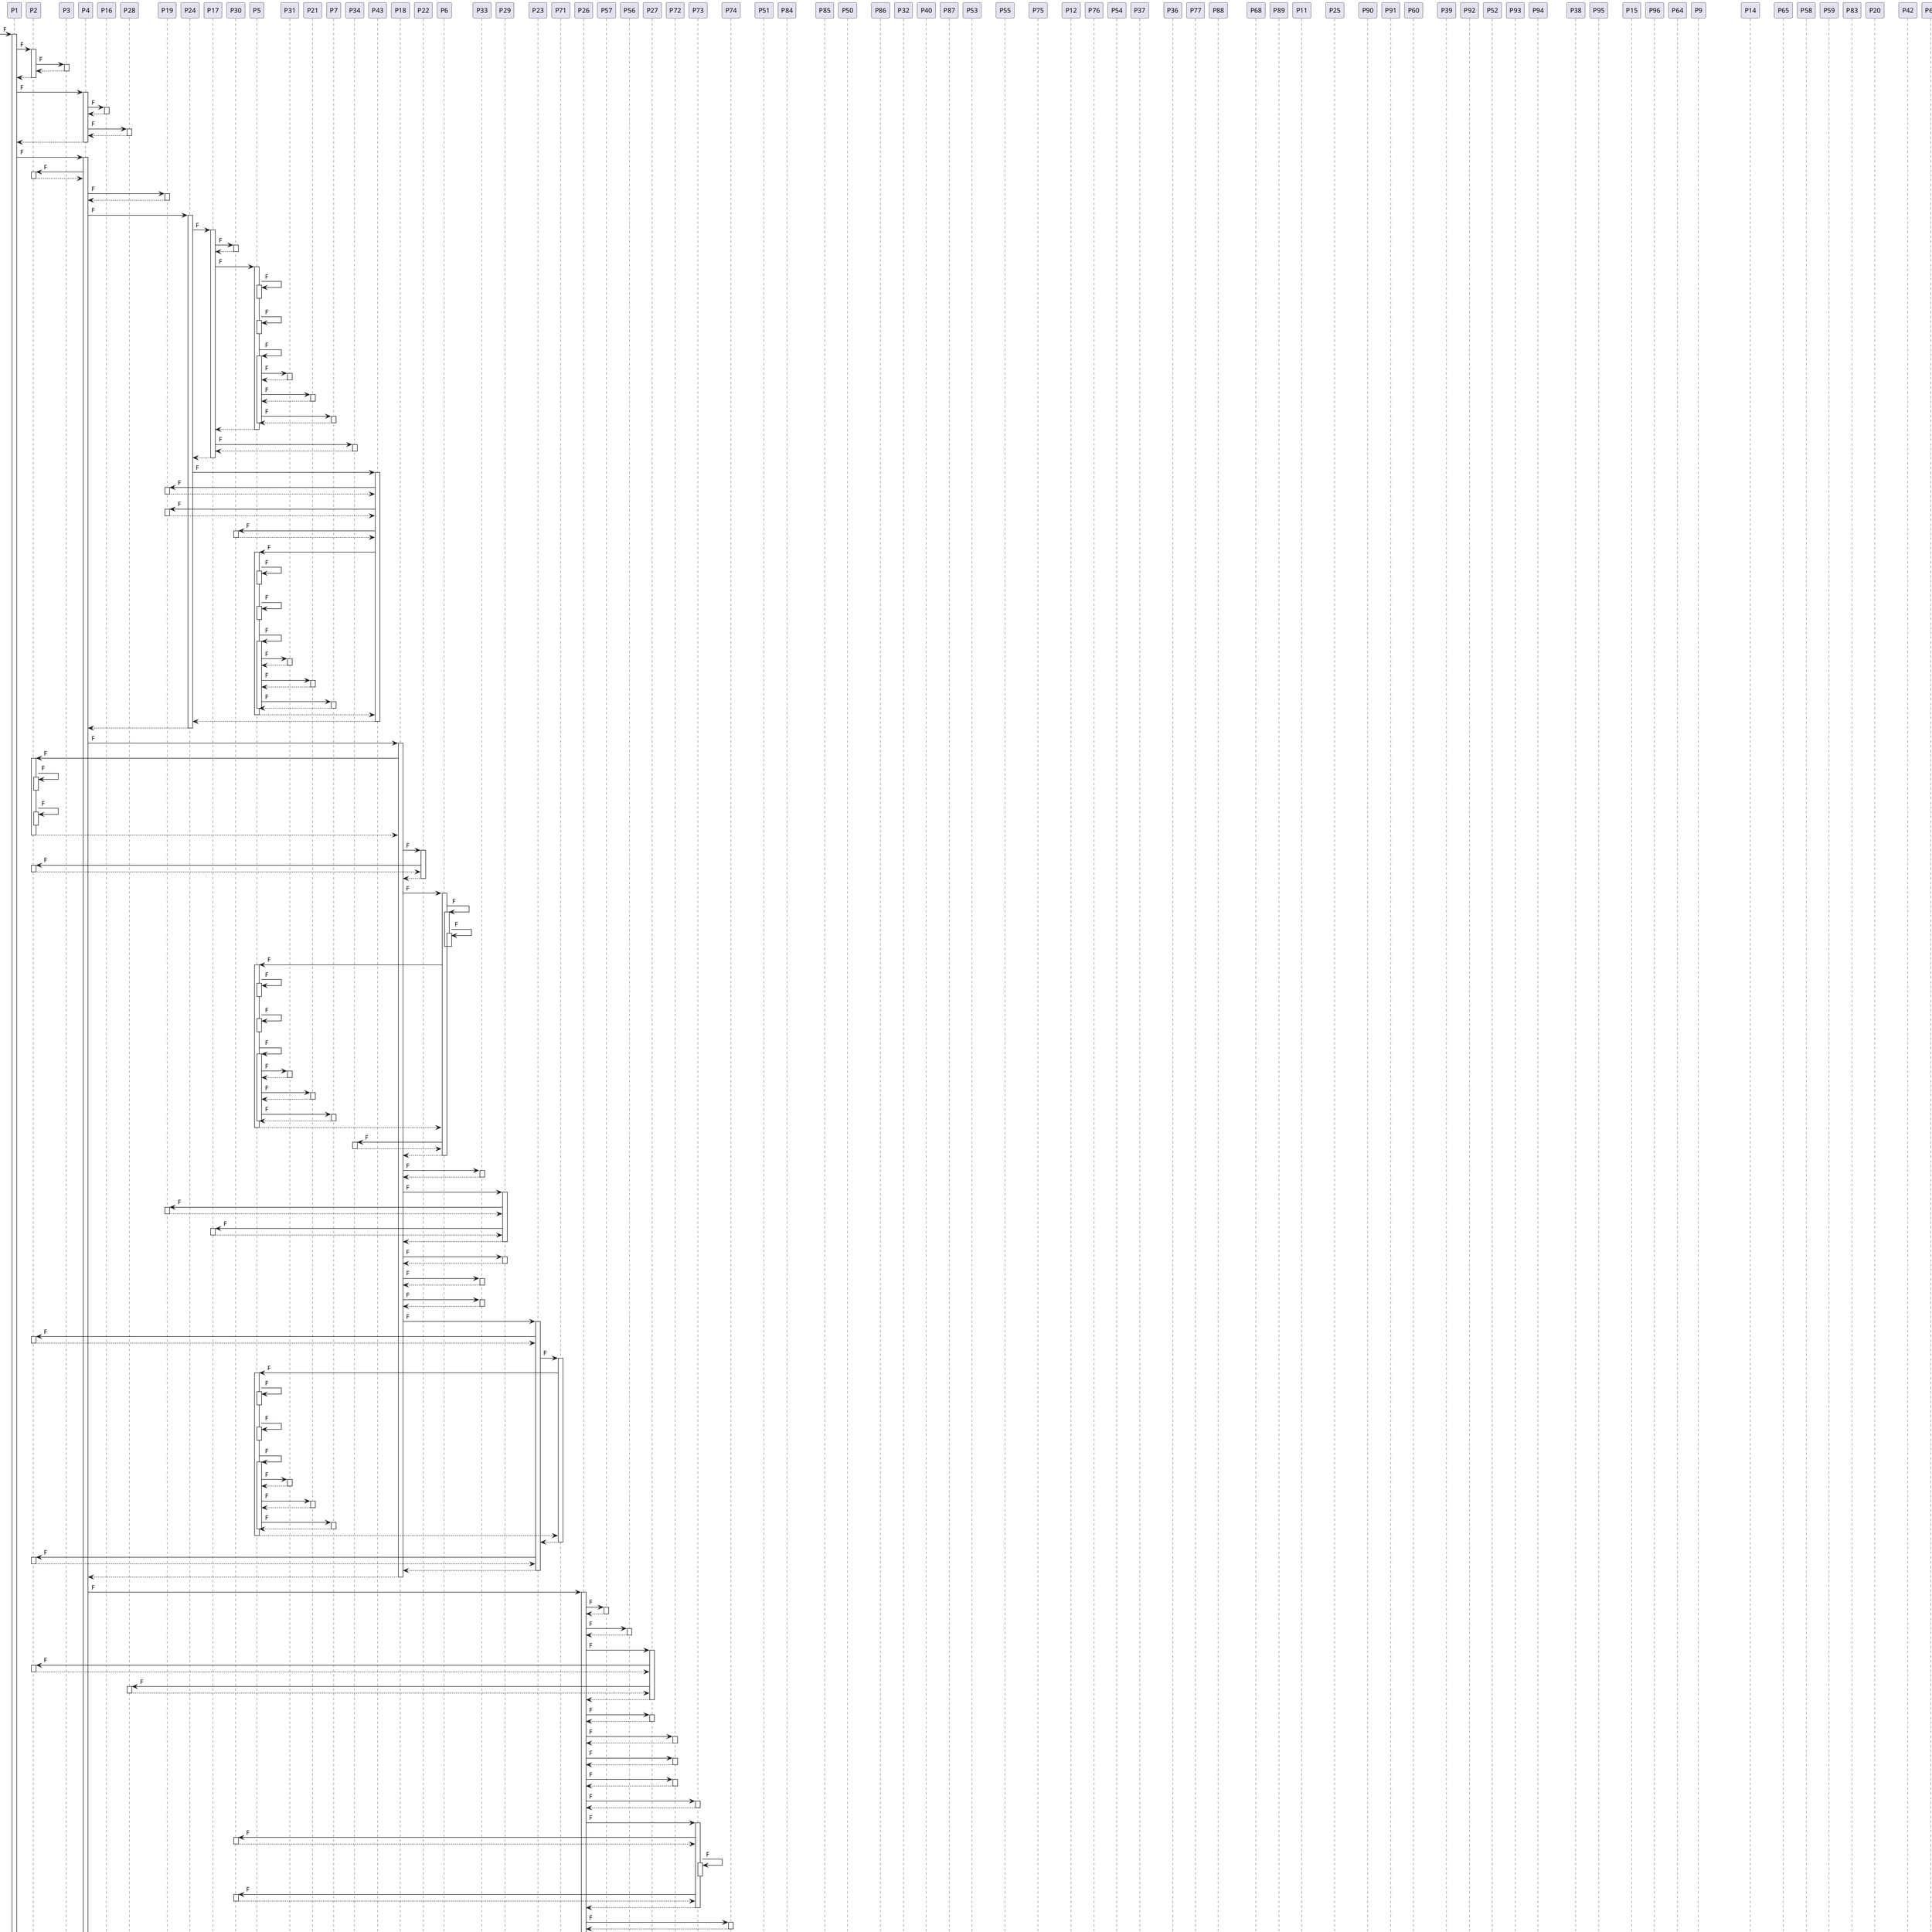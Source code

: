 
@startuml
[-> P1 : F
activate P1
P1 -> P2 : F
activate P2
P2 -> P3 : F
activate P3
P3 --> P2
deactivate P3
P2 --> P1
deactivate P2
P1 -> P4 : F
activate P4
P4 -> P16 : F
activate P16
P16 --> P4
deactivate P16
P4 -> P28 : F
activate P28
P28 --> P4
deactivate P28
P4 --> P1
deactivate P4
P1 -> P4 : F
activate P4
P4 -> P2 : F
activate P2
P2 --> P4
deactivate P2
P4 -> P19 : F
activate P19
P19 --> P4
deactivate P19
P4 -> P24 : F
activate P24
P24 -> P17 : F
activate P17
P17 -> P30 : F
activate P30
P30 --> P17
deactivate P30
P17 -> P5 : F
activate P5
P5 -> P5 : F
activate P5
deactivate P5
P5 -> P5 : F
activate P5
deactivate P5
P5 -> P5 : F
activate P5
P5 -> P31 : F
activate P31
P31 --> P5
deactivate P31
P5 -> P21 : F
activate P21
P21 --> P5
deactivate P21
P5 -> P7 : F
activate P7
P7 --> P5
deactivate P7
deactivate P5
P5 --> P17
deactivate P5
P17 -> P34 : F
activate P34
P34 --> P17
deactivate P34
P17 --> P24
deactivate P17
P24 -> P43 : F
activate P43
P43 -> P19 : F
activate P19
P19 --> P43
deactivate P19
P43 -> P19 : F
activate P19
P19 --> P43
deactivate P19
P43 -> P30 : F
activate P30
P30 --> P43
deactivate P30
P43 -> P5 : F
activate P5
P5 -> P5 : F
activate P5
deactivate P5
P5 -> P5 : F
activate P5
deactivate P5
P5 -> P5 : F
activate P5
P5 -> P31 : F
activate P31
P31 --> P5
deactivate P31
P5 -> P21 : F
activate P21
P21 --> P5
deactivate P21
P5 -> P7 : F
activate P7
P7 --> P5
deactivate P7
deactivate P5
P5 --> P43
deactivate P5
P43 --> P24
deactivate P43
P24 --> P4
deactivate P24
P4 -> P18 : F
activate P18
P18 -> P2 : F
activate P2
P2 -> P2 : F
activate P2
deactivate P2
P2 -> P2 : F
activate P2
deactivate P2
P2 --> P18
deactivate P2
P18 -> P22 : F
activate P22
P22 -> P2 : F
activate P2
P2 --> P22
deactivate P2
P22 --> P18
deactivate P22
P18 -> P6 : F
activate P6
P6 -> P6 : F
activate P6
P6 -> P6 : F
activate P6
deactivate P6
deactivate P6
P6 -> P5 : F
activate P5
P5 -> P5 : F
activate P5
deactivate P5
P5 -> P5 : F
activate P5
deactivate P5
P5 -> P5 : F
activate P5
P5 -> P31 : F
activate P31
P31 --> P5
deactivate P31
P5 -> P21 : F
activate P21
P21 --> P5
deactivate P21
P5 -> P7 : F
activate P7
P7 --> P5
deactivate P7
deactivate P5
P5 --> P6
deactivate P5
P6 -> P34 : F
activate P34
P34 --> P6
deactivate P34
P6 --> P18
deactivate P6
P18 -> P33 : F
activate P33
P33 --> P18
deactivate P33
P18 -> P29 : F
activate P29
P29 -> P19 : F
activate P19
P19 --> P29
deactivate P19
P29 -> P17 : F
activate P17
P17 --> P29
deactivate P17
P29 --> P18
deactivate P29
P18 -> P29 : F
activate P29
P29 --> P18
deactivate P29
P18 -> P33 : F
activate P33
P33 --> P18
deactivate P33
P18 -> P33 : F
activate P33
P33 --> P18
deactivate P33
P18 -> P23 : F
activate P23
P23 -> P2 : F
activate P2
P2 --> P23
deactivate P2
P23 -> P71 : F
activate P71
P71 -> P5 : F
activate P5
P5 -> P5 : F
activate P5
deactivate P5
P5 -> P5 : F
activate P5
deactivate P5
P5 -> P5 : F
activate P5
P5 -> P31 : F
activate P31
P31 --> P5
deactivate P31
P5 -> P21 : F
activate P21
P21 --> P5
deactivate P21
P5 -> P7 : F
activate P7
P7 --> P5
deactivate P7
deactivate P5
P5 --> P71
deactivate P5
P71 --> P23
deactivate P71
P23 -> P2 : F
activate P2
P2 --> P23
deactivate P2
P23 --> P18
deactivate P23
P18 --> P4
deactivate P18
P4 -> P26 : F
activate P26
P26 -> P57 : F
activate P57
P57 --> P26
deactivate P57
P26 -> P56 : F
activate P56
P56 --> P26
deactivate P56
P26 -> P27 : F
activate P27
P27 -> P2 : F
activate P2
P2 --> P27
deactivate P2
P27 -> P28 : F
activate P28
P28 --> P27
deactivate P28
P27 --> P26
deactivate P27
P26 -> P27 : F
activate P27
P27 --> P26
deactivate P27
P26 -> P72 : F
activate P72
P72 --> P26
deactivate P72
P26 -> P72 : F
activate P72
P72 --> P26
deactivate P72
P26 -> P72 : F
activate P72
P72 --> P26
deactivate P72
P26 -> P73 : F
activate P73
P73 --> P26
deactivate P73
P26 -> P73 : F
activate P73
P73 -> P30 : F
activate P30
P30 --> P73
deactivate P30
P73 -> P73 : F
activate P73
deactivate P73
P73 -> P30 : F
activate P30
P30 --> P73
deactivate P30
P73 --> P26
deactivate P73
P26 -> P74 : F
activate P74
P74 --> P26
deactivate P74
P26 -> P29 : F
activate P29
P29 -> P2 : F
activate P2
P2 -> P2 : F
activate P2
deactivate P2
P2 --> P29
deactivate P2
P29 --> P26
deactivate P29
P26 -> P29 : F
activate P29
P29 --> P26
deactivate P29
P26 -> P74 : F
activate P74
P74 -> P30 : F
activate P30
P30 --> P74
deactivate P30
P74 -> P74 : F
activate P74
deactivate P74
P74 -> P30 : F
activate P30
P30 --> P74
deactivate P30
P74 --> P26
deactivate P74
P26 -> P51 : F
activate P51
P51 --> P26
deactivate P51
P26 -> P84 : F
activate P84
P84 -> P84 : F
activate P84
P84 -> P85 : F
activate P85
P85 --> P84
deactivate P85
P84 -> P30 : F
activate P30
P30 --> P84
deactivate P30
deactivate P84
P84 -> P84 : F
activate P84
deactivate P84
P84 -> P84 : F
activate P84
P84 -> P30 : F
activate P30
P30 --> P84
deactivate P30
deactivate P84
P84 -> P84 : F
activate P84
deactivate P84
P84 -> P84 : F
activate P84
P84 -> P84 : F
activate P84
deactivate P84
deactivate P84
P84 --> P26
deactivate P84
P26 -> P50 : F
activate P50
P50 --> P26
deactivate P50
P26 -> P50 : F
activate P50
P50 -> P50 : F
activate P50
deactivate P50
P50 -> P50 : F
activate P50
deactivate P50
P50 -> P50 : F
activate P50
deactivate P50
P50 -> P50 : F
activate P50
deactivate P50
P50 --> P26
deactivate P50
P26 -> P86 : F
activate P86
P86 --> P26
deactivate P86
P26 --> P4
deactivate P26
P4 -> P32 : F
activate P32
P32 -> P40 : F
activate P40
P40 -> P87 : F
activate P87
P87 --> P40
deactivate P87
P40 -> P87 : F
activate P87
P87 --> P40
deactivate P87
P40 --> P32
deactivate P40
P32 --> P4
deactivate P32
P4 -> P53 : F
activate P53
P53 -> P55 : F
activate P55
P55 -> P55 : F
activate P55
deactivate P55
P55 -> P51 : F
activate P51
P51 --> P55
deactivate P51
P55 --> P53
deactivate P55
P53 -> P75 : F
activate P75
P75 --> P53
deactivate P75
P53 -> P75 : F
activate P75
P75 -> P75 : F
activate P75
deactivate P75
P75 -> P12 : F
activate P12
P12 --> P75
deactivate P12
P75 -> P28 : F
activate P28
P28 --> P75
deactivate P28
P75 --> P53
deactivate P75
P53 -> P53 : F
activate P53
P53 -> P76 : F
activate P76
P76 --> P53
deactivate P76
P53 -> P50 : F
activate P50
P50 --> P53
deactivate P50
P53 -> P86 : F
activate P86
P86 --> P53
deactivate P86
P53 -> P51 : F
activate P51
P51 --> P53
deactivate P51
deactivate P53
P53 -> P53 : F
activate P53
P53 -> P54 : F
activate P54
P54 --> P53
deactivate P54
P53 -> P75 : F
activate P75
P75 --> P53
deactivate P75
P53 -> P54 : F
activate P54
P54 -> P2 : F
activate P2
P2 --> P54
deactivate P2
P54 --> P53
deactivate P54
P53 -> P75 : F
activate P75
P75 --> P53
deactivate P75
deactivate P53
P53 -> P75 : F
activate P75
P75 -> P12 : F
activate P12
P12 --> P75
deactivate P12
P75 --> P53
deactivate P75
P53 -> P53 : F
activate P53
deactivate P53
P53 --> P4
deactivate P53
P4 -> P37 : F
activate P37
P37 --> P4
deactivate P37
P4 -> P36 : F
activate P36
P36 -> P77 : F
activate P77
P77 --> P36
deactivate P77
P36 -> P88 : F
activate P88
P88 -> P88 : F
activate P88
P88 -> P88 : F
activate P88
deactivate P88
P88 -> P68 : F
activate P68
P68 --> P88
deactivate P68
P88 -> P68 : F
activate P68
P68 --> P88
deactivate P68
P88 -> P37 : F
activate P37
P37 --> P88
deactivate P37
deactivate P88
P88 -> P37 : F
activate P37
P37 --> P88
deactivate P37
P88 -> P37 : F
activate P37
P37 --> P88
deactivate P37
P88 --> P36
deactivate P88
P36 -> P89 : F
activate P89
P89 -> P37 : F
activate P37
P37 --> P89
deactivate P37
P89 -> P37 : F
activate P37
P37 --> P89
deactivate P37
P89 -> P37 : F
activate P37
P37 --> P89
deactivate P37
P89 -> P37 : F
activate P37
P37 --> P89
deactivate P37
P89 -> P37 : F
activate P37
P37 -> P2 : F
activate P2
P2 --> P37
deactivate P2
P37 -> P37 : F
activate P37
P37 -> P11 : F
activate P11
P11 --> P37
deactivate P11
deactivate P37
P37 -> P37 : F
activate P37
deactivate P37
P37 -> P11 : F
activate P11
P11 -> P11 : F
activate P11
deactivate P11
P11 -> P11 : F
activate P11
deactivate P11
P11 -> P3 : F
activate P3
P3 --> P11
deactivate P3
P11 -> P11 : F
activate P11
deactivate P11
P11 -> P3 : F
activate P3
P3 --> P11
deactivate P3
P11 -> P11 : F
activate P11
deactivate P11
P11 -> P11 : F
activate P11
deactivate P11
P11 -> P11 : F
activate P11
deactivate P11
P11 -> P11 : F
activate P11
deactivate P11
P11 -> P11 : F
activate P11
deactivate P11
P11 -> P11 : F
activate P11
deactivate P11
P11 -> P3 : F
activate P3
P3 --> P11
deactivate P3
P11 -> P11 : F
activate P11
deactivate P11
P11 -> P11 : F
activate P11
deactivate P11
P11 -> P11 : F
activate P11
deactivate P11
P11 -> P11 : F
activate P11
deactivate P11
P11 -> P11 : F
activate P11
deactivate P11
P11 -> P11 : F
activate P11
deactivate P11
P11 -> P25 : F
activate P25
P25 --> P11
deactivate P25
P11 --> P37
deactivate P11
P37 --> P89
deactivate P37
P89 --> P36
deactivate P89
P36 -> P90 : F
activate P90
P90 -> P37 : F
activate P37
P37 --> P90
deactivate P37
P90 --> P36
deactivate P90
P36 -> P91 : F
activate P91
P91 -> P60 : F
activate P60
P60 --> P91
deactivate P60
P91 -> P37 : F
activate P37
P37 --> P91
deactivate P37
P91 -> P37 : F
activate P37
P37 -> P37 : F
activate P37
deactivate P37
P37 --> P91
deactivate P37
P91 -> P68 : F
activate P68
P68 --> P91
deactivate P68
P91 -> P37 : F
activate P37
P37 -> P2 : F
activate P2
P2 --> P37
deactivate P2
P37 -> P37 : F
activate P37
P37 -> P11 : F
activate P11
P11 --> P37
deactivate P11
deactivate P37
P37 -> P37 : F
activate P37
deactivate P37
P37 -> P11 : F
activate P11
P11 -> P11 : F
activate P11
deactivate P11
P11 -> P11 : F
activate P11
deactivate P11
P11 -> P3 : F
activate P3
P3 --> P11
deactivate P3
P11 -> P11 : F
activate P11
deactivate P11
P11 -> P3 : F
activate P3
P3 --> P11
deactivate P3
P11 -> P11 : F
activate P11
deactivate P11
P11 -> P11 : F
activate P11
deactivate P11
P11 -> P11 : F
activate P11
deactivate P11
P11 -> P11 : F
activate P11
deactivate P11
P11 -> P11 : F
activate P11
deactivate P11
P11 -> P11 : F
activate P11
deactivate P11
P11 -> P3 : F
activate P3
P3 --> P11
deactivate P3
P11 -> P11 : F
activate P11
deactivate P11
P11 -> P11 : F
activate P11
deactivate P11
P11 -> P11 : F
activate P11
deactivate P11
P11 -> P11 : F
activate P11
deactivate P11
P11 -> P11 : F
activate P11
deactivate P11
P11 -> P11 : F
activate P11
deactivate P11
P11 -> P25 : F
activate P25
P25 --> P11
deactivate P25
P11 --> P37
deactivate P11
P37 --> P91
deactivate P37
P91 -> P37 : F
activate P37
P37 --> P91
deactivate P37
P91 --> P36
deactivate P91
P36 -> P60 : F
activate P60
P60 -> P60 : F
activate P60
P60 -> P37 : F
activate P37
P37 --> P60
deactivate P37
P60 -> P37 : F
activate P37
P37 --> P60
deactivate P37
deactivate P60
P60 --> P36
deactivate P60
P36 -> P39 : F
activate P39
P39 --> P36
deactivate P39
P36 -> P92 : F
activate P92
P92 --> P36
deactivate P92
P36 -> P52 : F
activate P52
P52 --> P36
deactivate P52
P36 -> P52 : F
activate P52
P52 --> P36
deactivate P52
P36 --> P4
deactivate P36
P4 -> P93 : F
activate P93
P93 -> P94 : F
activate P94
P94 --> P93
deactivate P94
P93 -> P94 : F
activate P94
P94 -> P38 : F
activate P38
P38 --> P94
deactivate P38
P94 -> P94 : F
activate P94
P94 -> P94 : F
activate P94
deactivate P94
deactivate P94
P94 -> P94 : F
activate P94
P94 -> P94 : F
activate P94
deactivate P94
deactivate P94
P94 --> P93
deactivate P94
P93 -> P95 : F
activate P95
P95 -> P95 : F
activate P95
deactivate P95
P95 -> P95 : F
activate P95
deactivate P95
P95 -> P95 : F
activate P95
deactivate P95
P95 -> P95 : F
activate P95
deactivate P95
P95 --> P93
deactivate P95
P93 -> P95 : F
activate P95
P95 -> P31 : F
activate P31
P31 --> P95
deactivate P31
P95 --> P93
deactivate P95
P93 -> P94 : F
activate P94
P94 --> P93
deactivate P94
P93 --> P4
deactivate P93
P4 -> P15 : F
activate P15
P15 -> P96 : F
activate P96
P96 --> P15
deactivate P96
P15 -> P96 : F
activate P96
P96 --> P15
deactivate P96
P15 -> P64 : F
activate P64
P64 --> P15
deactivate P64
P15 -> P9 : F
activate P9
P9 -> P9 : F
activate P9
P9 -> P64 : F
activate P64
P64 -> P14 : F
activate P14
P14 -> P65 : F
activate P65
P65 --> P14
deactivate P65
P14 -> P14 : F
activate P14
P14 -> P31 : F
activate P31
P31 --> P14
deactivate P31
deactivate P14
P14 -> P14 : F
activate P14
P14 -> P31 : F
activate P31
P31 --> P14
deactivate P31
deactivate P14
P14 -> P14 : F
activate P14
P14 -> P31 : F
activate P31
P31 --> P14
deactivate P31
deactivate P14
P14 -> P14 : F
activate P14
deactivate P14
P14 --> P64
deactivate P14
P64 --> P9
deactivate P64
P9 -> P9 : F
activate P9
P9 -> P9 : F
activate P9
P9 -> P9 : F
activate P9
deactivate P9
deactivate P9
P9 -> P9 : F
activate P9
P9 -> P9 : F
activate P9
deactivate P9
P9 -> P9 : F
activate P9
P9 -> P9 : F
activate P9
deactivate P9
deactivate P9
deactivate P9
P9 -> P9 : F
activate P9
deactivate P9
deactivate P9
P9 -> P64 : F
activate P64
P64 -> P14 : F
activate P14
P14 -> P65 : F
activate P65
P65 --> P14
deactivate P65
P14 -> P14 : F
activate P14
P14 -> P31 : F
activate P31
P31 --> P14
deactivate P31
deactivate P14
P14 -> P14 : F
activate P14
P14 -> P31 : F
activate P31
P31 --> P14
deactivate P31
deactivate P14
P14 -> P14 : F
activate P14
P14 -> P31 : F
activate P31
P31 --> P14
deactivate P31
deactivate P14
P14 -> P14 : F
activate P14
deactivate P14
P14 --> P64
deactivate P14
P64 --> P9
deactivate P64
deactivate P9
P9 -> P9 : F
activate P9
P9 -> P9 : F
activate P9
deactivate P9
P9 -> P9 : F
activate P9
deactivate P9
deactivate P9
P9 -> P9 : F
activate P9
deactivate P9
P9 -> P9 : F
activate P9
deactivate P9
P9 --> P15
deactivate P9
P15 -> P9 : F
activate P9
P9 -> P9 : F
activate P9
P9 -> P9 : F
activate P9
deactivate P9
deactivate P9
P9 -> P9 : F
activate P9
P9 -> P9 : F
activate P9
deactivate P9
P9 -> P9 : F
activate P9
P9 -> P9 : F
activate P9
deactivate P9
deactivate P9
deactivate P9
P9 -> P9 : F
activate P9
deactivate P9
P9 --> P15
deactivate P9
P15 -> P96 : F
activate P96
P96 --> P15
deactivate P96
P15 -> P64 : F
activate P64
P64 -> P14 : F
activate P14
P14 -> P65 : F
activate P65
P65 --> P14
deactivate P65
P14 -> P14 : F
activate P14
P14 -> P31 : F
activate P31
P31 --> P14
deactivate P31
deactivate P14
P14 -> P14 : F
activate P14
P14 -> P31 : F
activate P31
P31 --> P14
deactivate P31
deactivate P14
P14 -> P14 : F
activate P14
P14 -> P31 : F
activate P31
P31 --> P14
deactivate P31
deactivate P14
P14 -> P14 : F
activate P14
deactivate P14
P14 --> P64
deactivate P14
P64 --> P15
deactivate P64
P15 -> P9 : F
activate P9
P9 -> P9 : F
activate P9
P9 -> P64 : F
activate P64
P64 -> P14 : F
activate P14
P14 -> P65 : F
activate P65
P65 --> P14
deactivate P65
P14 -> P14 : F
activate P14
P14 -> P31 : F
activate P31
P31 --> P14
deactivate P31
deactivate P14
P14 -> P14 : F
activate P14
P14 -> P31 : F
activate P31
P31 --> P14
deactivate P31
deactivate P14
P14 -> P14 : F
activate P14
P14 -> P31 : F
activate P31
P31 --> P14
deactivate P31
deactivate P14
P14 -> P14 : F
activate P14
deactivate P14
P14 --> P64
deactivate P14
P64 --> P9
deactivate P64
P9 -> P9 : F
activate P9
P9 -> P9 : F
activate P9
P9 -> P9 : F
activate P9
deactivate P9
deactivate P9
P9 -> P9 : F
activate P9
P9 -> P9 : F
activate P9
deactivate P9
P9 -> P9 : F
activate P9
P9 -> P9 : F
activate P9
deactivate P9
deactivate P9
deactivate P9
P9 -> P9 : F
activate P9
deactivate P9
deactivate P9
P9 -> P64 : F
activate P64
P64 -> P14 : F
activate P14
P14 -> P65 : F
activate P65
P65 --> P14
deactivate P65
P14 -> P14 : F
activate P14
P14 -> P31 : F
activate P31
P31 --> P14
deactivate P31
deactivate P14
P14 -> P14 : F
activate P14
P14 -> P31 : F
activate P31
P31 --> P14
deactivate P31
deactivate P14
P14 -> P14 : F
activate P14
P14 -> P31 : F
activate P31
P31 --> P14
deactivate P31
deactivate P14
P14 -> P14 : F
activate P14
deactivate P14
P14 --> P64
deactivate P14
P64 --> P9
deactivate P64
deactivate P9
P9 -> P9 : F
activate P9
P9 -> P9 : F
activate P9
deactivate P9
P9 -> P9 : F
activate P9
deactivate P9
deactivate P9
P9 -> P9 : F
activate P9
deactivate P9
P9 -> P9 : F
activate P9
deactivate P9
P9 --> P15
deactivate P9
P15 -> P9 : F
activate P9
P9 -> P9 : F
activate P9
P9 -> P9 : F
activate P9
deactivate P9
deactivate P9
P9 -> P9 : F
activate P9
P9 -> P9 : F
activate P9
deactivate P9
P9 -> P9 : F
activate P9
P9 -> P9 : F
activate P9
deactivate P9
deactivate P9
deactivate P9
P9 -> P9 : F
activate P9
deactivate P9
P9 --> P15
deactivate P9
P15 -> P96 : F
activate P96
P96 --> P15
deactivate P96
P15 -> P64 : F
activate P64
P64 -> P14 : F
activate P14
P14 -> P65 : F
activate P65
P65 --> P14
deactivate P65
P14 -> P14 : F
activate P14
P14 -> P31 : F
activate P31
P31 --> P14
deactivate P31
deactivate P14
P14 -> P14 : F
activate P14
P14 -> P31 : F
activate P31
P31 --> P14
deactivate P31
deactivate P14
P14 -> P14 : F
activate P14
P14 -> P31 : F
activate P31
P31 --> P14
deactivate P31
deactivate P14
P14 -> P14 : F
activate P14
deactivate P14
P14 --> P64
deactivate P14
P64 --> P15
deactivate P64
P15 -> P14 : F
activate P14
P14 -> P2 : F
activate P2
P2 --> P14
deactivate P2
P14 -> P65 : F
activate P65
P65 --> P14
deactivate P65
P14 -> P65 : F
activate P65
P65 --> P14
deactivate P65
P14 -> P14 : F
activate P14
P14 -> P31 : F
activate P31
P31 --> P14
deactivate P31
deactivate P14
P14 --> P15
deactivate P14
P15 --> P4
deactivate P15
P4 -> P26 : F
activate P26
P26 -> P58 : F
activate P58
P58 --> P26
deactivate P58
P26 -> P59 : F
activate P59
P59 --> P26
deactivate P59
P26 -> P27 : F
activate P27
P27 -> P28 : F
activate P28
P28 -> P28 : F
activate P28
P28 -> P28 : F
activate P28
deactivate P28
deactivate P28
P28 -> P12 : F
activate P12
P12 --> P28
deactivate P12
P28 --> P27
deactivate P28
P27 --> P26
deactivate P27
P26 --> P4
deactivate P26
P4 --> P1
deactivate P4
P1 -> P4 : F
activate P4
P4 -> P2 : F
activate P2
P2 --> P4
deactivate P2
P4 -> P19 : F
activate P19
P19 --> P4
deactivate P19
P4 -> P24 : F
activate P24
P24 -> P17 : F
activate P17
P17 -> P30 : F
activate P30
P30 --> P17
deactivate P30
P17 -> P5 : F
activate P5
P5 -> P5 : F
activate P5
deactivate P5
P5 -> P5 : F
activate P5
deactivate P5
P5 -> P5 : F
activate P5
P5 -> P31 : F
activate P31
P31 --> P5
deactivate P31
P5 -> P21 : F
activate P21
P21 --> P5
deactivate P21
P5 -> P7 : F
activate P7
P7 --> P5
deactivate P7
deactivate P5
P5 --> P17
deactivate P5
P17 -> P34 : F
activate P34
P34 --> P17
deactivate P34
P17 --> P24
deactivate P17
P24 -> P43 : F
activate P43
P43 -> P19 : F
activate P19
P19 --> P43
deactivate P19
P43 -> P19 : F
activate P19
P19 --> P43
deactivate P19
P43 -> P30 : F
activate P30
P30 --> P43
deactivate P30
P43 -> P5 : F
activate P5
P5 -> P5 : F
activate P5
deactivate P5
P5 -> P5 : F
activate P5
deactivate P5
P5 -> P5 : F
activate P5
P5 -> P31 : F
activate P31
P31 --> P5
deactivate P31
P5 -> P21 : F
activate P21
P21 --> P5
deactivate P21
P5 -> P7 : F
activate P7
P7 --> P5
deactivate P7
deactivate P5
P5 --> P43
deactivate P5
P43 --> P24
deactivate P43
P24 --> P4
deactivate P24
P4 -> P18 : F
activate P18
P18 -> P23 : F
activate P23
P23 -> P2 : F
activate P2
P2 --> P23
deactivate P2
P23 -> P71 : F
activate P71
P71 -> P5 : F
activate P5
P5 -> P5 : F
activate P5
deactivate P5
P5 -> P5 : F
activate P5
deactivate P5
P5 -> P5 : F
activate P5
P5 -> P31 : F
activate P31
P31 --> P5
deactivate P31
P5 -> P21 : F
activate P21
P21 --> P5
deactivate P21
P5 -> P7 : F
activate P7
P7 --> P5
deactivate P7
deactivate P5
P5 --> P71
deactivate P5
P71 --> P23
deactivate P71
P23 -> P2 : F
activate P2
P2 --> P23
deactivate P2
P23 --> P18
deactivate P23
P18 -> P2 : F
activate P2
P2 -> P2 : F
activate P2
deactivate P2
P2 -> P2 : F
activate P2
deactivate P2
P2 --> P18
deactivate P2
P18 -> P22 : F
activate P22
P22 -> P2 : F
activate P2
P2 --> P22
deactivate P2
P22 --> P18
deactivate P22
P18 -> P83 : F
activate P83
P83 --> P18
deactivate P83
P18 -> P6 : F
activate P6
P6 -> P6 : F
activate P6
P6 -> P6 : F
activate P6
deactivate P6
deactivate P6
P6 -> P5 : F
activate P5
P5 -> P5 : F
activate P5
deactivate P5
P5 -> P5 : F
activate P5
deactivate P5
P5 -> P5 : F
activate P5
P5 -> P31 : F
activate P31
P31 --> P5
deactivate P31
P5 -> P21 : F
activate P21
P21 --> P5
deactivate P21
P5 -> P7 : F
activate P7
P7 --> P5
deactivate P7
deactivate P5
P5 --> P6
deactivate P5
P6 -> P34 : F
activate P34
P34 --> P6
deactivate P34
P6 --> P18
deactivate P6
P18 -> P33 : F
activate P33
P33 --> P18
deactivate P33
P18 -> P29 : F
activate P29
P29 -> P19 : F
activate P19
P19 --> P29
deactivate P19
P29 -> P17 : F
activate P17
P17 --> P29
deactivate P17
P29 --> P18
deactivate P29
P18 -> P29 : F
activate P29
P29 --> P18
deactivate P29
P18 --> P4
deactivate P18
P4 -> P15 : F
activate P15
P15 -> P96 : F
activate P96
P96 --> P15
deactivate P96
P15 -> P96 : F
activate P96
P96 --> P15
deactivate P96
P15 -> P64 : F
activate P64
P64 --> P15
deactivate P64
P15 -> P9 : F
activate P9
P9 -> P9 : F
activate P9
P9 -> P64 : F
activate P64
P64 -> P14 : F
activate P14
P14 -> P65 : F
activate P65
P65 --> P14
deactivate P65
P14 -> P14 : F
activate P14
P14 -> P31 : F
activate P31
P31 --> P14
deactivate P31
deactivate P14
P14 -> P14 : F
activate P14
P14 -> P31 : F
activate P31
P31 --> P14
deactivate P31
deactivate P14
P14 -> P14 : F
activate P14
P14 -> P31 : F
activate P31
P31 --> P14
deactivate P31
deactivate P14
P14 -> P14 : F
activate P14
deactivate P14
P14 --> P64
deactivate P14
P64 --> P9
deactivate P64
P9 -> P9 : F
activate P9
P9 -> P9 : F
activate P9
P9 -> P9 : F
activate P9
deactivate P9
deactivate P9
P9 -> P9 : F
activate P9
P9 -> P9 : F
activate P9
deactivate P9
P9 -> P9 : F
activate P9
P9 -> P9 : F
activate P9
deactivate P9
deactivate P9
deactivate P9
P9 -> P9 : F
activate P9
deactivate P9
deactivate P9
P9 -> P64 : F
activate P64
P64 -> P14 : F
activate P14
P14 -> P65 : F
activate P65
P65 --> P14
deactivate P65
P14 -> P14 : F
activate P14
P14 -> P31 : F
activate P31
P31 --> P14
deactivate P31
deactivate P14
P14 -> P14 : F
activate P14
P14 -> P31 : F
activate P31
P31 --> P14
deactivate P31
deactivate P14
P14 -> P14 : F
activate P14
P14 -> P31 : F
activate P31
P31 --> P14
deactivate P31
deactivate P14
P14 -> P14 : F
activate P14
deactivate P14
P14 --> P64
deactivate P14
P64 --> P9
deactivate P64
deactivate P9
P9 -> P9 : F
activate P9
P9 -> P9 : F
activate P9
deactivate P9
P9 -> P9 : F
activate P9
deactivate P9
deactivate P9
P9 -> P9 : F
activate P9
deactivate P9
P9 -> P9 : F
activate P9
deactivate P9
P9 --> P15
deactivate P9
P15 -> P9 : F
activate P9
P9 -> P9 : F
activate P9
P9 -> P9 : F
activate P9
deactivate P9
deactivate P9
P9 -> P9 : F
activate P9
P9 -> P9 : F
activate P9
deactivate P9
P9 -> P9 : F
activate P9
P9 -> P9 : F
activate P9
deactivate P9
deactivate P9
deactivate P9
P9 -> P9 : F
activate P9
deactivate P9
P9 --> P15
deactivate P9
P15 -> P96 : F
activate P96
P96 --> P15
deactivate P96
P15 -> P64 : F
activate P64
P64 -> P14 : F
activate P14
P14 -> P65 : F
activate P65
P65 --> P14
deactivate P65
P14 -> P14 : F
activate P14
P14 -> P31 : F
activate P31
P31 --> P14
deactivate P31
deactivate P14
P14 -> P14 : F
activate P14
P14 -> P31 : F
activate P31
P31 --> P14
deactivate P31
deactivate P14
P14 -> P14 : F
activate P14
P14 -> P31 : F
activate P31
P31 --> P14
deactivate P31
deactivate P14
P14 -> P14 : F
activate P14
deactivate P14
P14 --> P64
deactivate P14
P64 --> P15
deactivate P64
P15 -> P9 : F
activate P9
P9 -> P9 : F
activate P9
P9 -> P64 : F
activate P64
P64 -> P14 : F
activate P14
P14 -> P65 : F
activate P65
P65 --> P14
deactivate P65
P14 -> P14 : F
activate P14
P14 -> P31 : F
activate P31
P31 --> P14
deactivate P31
deactivate P14
P14 -> P14 : F
activate P14
P14 -> P31 : F
activate P31
P31 --> P14
deactivate P31
deactivate P14
P14 -> P14 : F
activate P14
P14 -> P31 : F
activate P31
P31 --> P14
deactivate P31
deactivate P14
P14 -> P14 : F
activate P14
deactivate P14
P14 --> P64
deactivate P14
P64 --> P9
deactivate P64
P9 -> P9 : F
activate P9
P9 -> P9 : F
activate P9
P9 -> P9 : F
activate P9
deactivate P9
deactivate P9
P9 -> P9 : F
activate P9
P9 -> P9 : F
activate P9
deactivate P9
P9 -> P9 : F
activate P9
P9 -> P9 : F
activate P9
deactivate P9
deactivate P9
deactivate P9
P9 -> P9 : F
activate P9
deactivate P9
deactivate P9
P9 -> P64 : F
activate P64
P64 -> P14 : F
activate P14
P14 -> P65 : F
activate P65
P65 --> P14
deactivate P65
P14 -> P14 : F
activate P14
P14 -> P31 : F
activate P31
P31 --> P14
deactivate P31
deactivate P14
P14 -> P14 : F
activate P14
P14 -> P31 : F
activate P31
P31 --> P14
deactivate P31
deactivate P14
P14 -> P14 : F
activate P14
P14 -> P31 : F
activate P31
P31 --> P14
deactivate P31
deactivate P14
P14 -> P14 : F
activate P14
deactivate P14
P14 --> P64
deactivate P14
P64 --> P9
deactivate P64
deactivate P9
P9 -> P9 : F
activate P9
P9 -> P9 : F
activate P9
deactivate P9
P9 -> P9 : F
activate P9
deactivate P9
deactivate P9
P9 -> P9 : F
activate P9
deactivate P9
P9 -> P9 : F
activate P9
deactivate P9
P9 --> P15
deactivate P9
P15 -> P9 : F
activate P9
P9 -> P9 : F
activate P9
P9 -> P9 : F
activate P9
deactivate P9
deactivate P9
P9 -> P9 : F
activate P9
P9 -> P9 : F
activate P9
deactivate P9
P9 -> P9 : F
activate P9
P9 -> P9 : F
activate P9
deactivate P9
deactivate P9
deactivate P9
P9 -> P9 : F
activate P9
deactivate P9
P9 --> P15
deactivate P9
P15 -> P96 : F
activate P96
P96 --> P15
deactivate P96
P15 -> P64 : F
activate P64
P64 -> P14 : F
activate P14
P14 -> P65 : F
activate P65
P65 --> P14
deactivate P65
P14 -> P14 : F
activate P14
P14 -> P31 : F
activate P31
P31 --> P14
deactivate P31
deactivate P14
P14 -> P14 : F
activate P14
P14 -> P31 : F
activate P31
P31 --> P14
deactivate P31
deactivate P14
P14 -> P14 : F
activate P14
P14 -> P31 : F
activate P31
P31 --> P14
deactivate P31
deactivate P14
P14 -> P14 : F
activate P14
deactivate P14
P14 --> P64
deactivate P14
P64 --> P15
deactivate P64
P15 -> P14 : F
activate P14
P14 -> P2 : F
activate P2
P2 --> P14
deactivate P2
P14 -> P65 : F
activate P65
P65 --> P14
deactivate P65
P14 -> P65 : F
activate P65
P65 --> P14
deactivate P65
P14 -> P14 : F
activate P14
P14 -> P31 : F
activate P31
P31 --> P14
deactivate P31
deactivate P14
P14 --> P15
deactivate P14
P15 --> P4
deactivate P15
P4 -> P20 : F
activate P20
P20 -> P42 : F
activate P42
P42 --> P20
deactivate P42
P20 -> P20 : F
activate P20
P20 -> P23 : F
activate P23
P23 -> P2 : F
activate P2
P2 --> P23
deactivate P2
P23 --> P20
deactivate P23
P20 -> P29 : F
activate P29
P29 -> P2 : F
activate P2
P2 -> P2 : F
activate P2
deactivate P2
P2 --> P29
deactivate P2
P29 --> P20
deactivate P29
P20 -> P22 : F
activate P22
P22 -> P2 : F
activate P2
P2 -> P2 : F
activate P2
deactivate P2
P2 --> P22
deactivate P2
P22 --> P20
deactivate P22
deactivate P20
P20 -> P28 : F
activate P28
P28 -> P12 : F
activate P12
P12 --> P28
deactivate P12
P28 -> P69 : F
activate P69
P69 --> P28
deactivate P69
P28 --> P20
deactivate P28
P20 -> P35 : F
activate P35
P35 --> P20
deactivate P35
P20 -> P41 : F
activate P41
P41 -> P41 : F
activate P41
deactivate P41
P41 --> P20
deactivate P41
P20 -> P20 : F
activate P20
P20 -> P23 : F
activate P23
P23 -> P2 : F
activate P2
P2 --> P23
deactivate P2
P23 --> P20
deactivate P23
P20 -> P29 : F
activate P29
P29 -> P2 : F
activate P2
P2 --> P29
deactivate P2
P29 --> P20
deactivate P29
P20 -> P22 : F
activate P22
P22 -> P2 : F
activate P2
P2 --> P22
deactivate P2
P22 --> P20
deactivate P22
deactivate P20
P20 -> P35 : F
activate P35
P35 --> P20
deactivate P35
P20 -> P47 : F
activate P47
P47 --> P20
deactivate P47
P20 -> P47 : F
activate P47
P47 -> P47 : F
activate P47
deactivate P47
P47 -> P47 : F
activate P47
deactivate P47
P47 --> P20
deactivate P47
P20 -> P20 : F
activate P20
P20 -> P23 : F
activate P23
P23 -> P2 : F
activate P2
P2 --> P23
deactivate P2
P23 --> P20
deactivate P23
P20 -> P29 : F
activate P29
P29 -> P2 : F
activate P2
P2 --> P29
deactivate P2
P29 --> P20
deactivate P29
P20 -> P22 : F
activate P22
P22 -> P2 : F
activate P2
P2 --> P22
deactivate P2
P22 --> P20
deactivate P22
deactivate P20
P20 -> P82 : F
activate P82
P82 -> P82 : F
activate P82
deactivate P82
P82 --> P20
deactivate P82
P20 -> P46 : F
activate P46
P46 --> P20
deactivate P46
P20 --> P4
deactivate P20
P4 -> P26 : F
activate P26
P26 -> P81 : F
activate P81
P81 -> P28 : F
activate P28
P28 -> P31 : F
activate P31
P31 --> P28
deactivate P31
P28 --> P81
deactivate P28
P81 -> P2 : F
activate P2
P2 --> P81
deactivate P2
P81 --> P26
deactivate P81
P26 --> P4
deactivate P26
P4 -> P32 : F
activate P32
P32 -> P40 : F
activate P40
P40 -> P87 : F
activate P87
P87 --> P40
deactivate P87
P40 -> P87 : F
activate P87
P87 --> P40
deactivate P87
P40 --> P32
deactivate P40
P32 --> P4
deactivate P32
P4 -> P53 : F
activate P53
P53 -> P80 : F
activate P80
P80 --> P53
deactivate P80
P53 -> P75 : F
activate P75
P75 --> P53
deactivate P75
P53 -> P75 : F
activate P75
P75 -> P12 : F
activate P12
P12 --> P75
deactivate P12
P75 -> P12 : F
activate P12
P12 --> P75
deactivate P12
P75 -> P28 : F
activate P28
P28 --> P75
deactivate P28
P75 --> P53
deactivate P75
P53 -> P53 : F
activate P53
deactivate P53
P53 --> P4
deactivate P53
P4 -> P37 : F
activate P37
P37 --> P4
deactivate P37
P4 -> P36 : F
activate P36
P36 -> P39 : F
activate P39
P39 --> P36
deactivate P39
P36 -> P45 : F
activate P45
P45 --> P36
deactivate P45
P36 -> P44 : F
activate P44
P44 -> P44 : F
activate P44
deactivate P44
P44 -> P37 : F
activate P37
P37 --> P44
deactivate P37
P44 -> P44 : F
activate P44
deactivate P44
P44 -> P37 : F
activate P37
P37 -> P37 : F
activate P37
deactivate P37
P37 --> P44
deactivate P37
P44 -> P68 : F
activate P68
P68 --> P44
deactivate P68
P44 -> P44 : F
activate P44
deactivate P44
P44 -> P37 : F
activate P37
P37 --> P44
deactivate P37
P44 -> P44 : F
activate P44
deactivate P44
P44 -> P37 : F
activate P37
P37 -> P37 : F
activate P37
deactivate P37
P37 --> P44
deactivate P37
P44 -> P68 : F
activate P68
P68 --> P44
deactivate P68
P44 --> P36
deactivate P44
P36 -> P35 : F
activate P35
P35 -> P37 : F
activate P37
P37 -> P37 : F
activate P37
deactivate P37
P37 -> P11 : F
activate P11
P11 -> P11 : F
activate P11
deactivate P11
P11 -> P11 : F
activate P11
deactivate P11
P11 -> P3 : F
activate P3
P3 --> P11
deactivate P3
P11 -> P11 : F
activate P11
deactivate P11
P11 -> P3 : F
activate P3
P3 --> P11
deactivate P3
P11 -> P11 : F
activate P11
deactivate P11
P11 -> P11 : F
activate P11
deactivate P11
P11 -> P11 : F
activate P11
deactivate P11
P11 -> P11 : F
activate P11
deactivate P11
P11 -> P11 : F
activate P11
deactivate P11
P11 -> P11 : F
activate P11
deactivate P11
P11 -> P3 : F
activate P3
P3 --> P11
deactivate P3
P11 -> P11 : F
activate P11
deactivate P11
P11 -> P11 : F
activate P11
deactivate P11
P11 -> P11 : F
activate P11
deactivate P11
P11 -> P11 : F
activate P11
deactivate P11
P11 -> P11 : F
activate P11
deactivate P11
P11 -> P11 : F
activate P11
deactivate P11
P11 -> P25 : F
activate P25
P25 --> P11
deactivate P25
P11 --> P37
deactivate P11
P37 --> P35
deactivate P37
P35 -> P35 : F
activate P35
deactivate P35
P35 --> P36
deactivate P35
P36 -> P35 : F
activate P35
P35 -> P37 : F
activate P37
P37 -> P37 : F
activate P37
deactivate P37
P37 -> P11 : F
activate P11
P11 -> P11 : F
activate P11
deactivate P11
P11 -> P11 : F
activate P11
deactivate P11
P11 -> P3 : F
activate P3
P3 --> P11
deactivate P3
P11 -> P11 : F
activate P11
deactivate P11
P11 -> P3 : F
activate P3
P3 --> P11
deactivate P3
P11 -> P11 : F
activate P11
deactivate P11
P11 -> P11 : F
activate P11
deactivate P11
P11 -> P11 : F
activate P11
deactivate P11
P11 -> P11 : F
activate P11
deactivate P11
P11 -> P11 : F
activate P11
deactivate P11
P11 -> P11 : F
activate P11
deactivate P11
P11 -> P3 : F
activate P3
P3 --> P11
deactivate P3
P11 -> P11 : F
activate P11
deactivate P11
P11 -> P11 : F
activate P11
deactivate P11
P11 -> P11 : F
activate P11
deactivate P11
P11 -> P11 : F
activate P11
deactivate P11
P11 -> P11 : F
activate P11
deactivate P11
P11 -> P11 : F
activate P11
deactivate P11
P11 -> P25 : F
activate P25
P25 --> P11
deactivate P25
P11 --> P37
deactivate P11
P37 --> P35
deactivate P37
P35 -> P35 : F
activate P35
deactivate P35
P35 --> P36
deactivate P35
P36 -> P52 : F
activate P52
P52 --> P36
deactivate P52
P36 -> P52 : F
activate P52
P52 --> P36
deactivate P52
P36 --> P4
deactivate P36
P4 -> P26 : F
activate P26
P26 -> P58 : F
activate P58
P58 --> P26
deactivate P58
P26 -> P59 : F
activate P59
P59 --> P26
deactivate P59
P26 -> P57 : F
activate P57
P57 --> P26
deactivate P57
P26 -> P56 : F
activate P56
P56 --> P26
deactivate P56
P26 -> P28 : F
activate P28
P28 -> P28 : F
activate P28
P28 -> P28 : F
activate P28
deactivate P28
deactivate P28
P28 -> P12 : F
activate P12
P12 --> P28
deactivate P12
P28 --> P26
deactivate P28
P26 -> P27 : F
activate P27
P27 --> P26
deactivate P27
P26 --> P4
deactivate P26
P4 --> P1
deactivate P4
P1 -> P4 : F
activate P4
P4 -> P26 : F
activate P26
P26 -> P57 : F
activate P57
P57 --> P26
deactivate P57
P26 -> P56 : F
activate P56
P56 --> P26
deactivate P56
P26 -> P27 : F
activate P27
P27 -> P2 : F
activate P2
P2 --> P27
deactivate P2
P27 -> P28 : F
activate P28
P28 --> P27
deactivate P28
P27 --> P26
deactivate P27
P26 -> P27 : F
activate P27
P27 --> P26
deactivate P27
P26 -> P27 : F
activate P27
P27 -> P28 : F
activate P28
P28 -> P28 : F
activate P28
P28 -> P28 : F
activate P28
deactivate P28
deactivate P28
P28 -> P12 : F
activate P12
P12 --> P28
deactivate P12
P28 --> P27
deactivate P28
P27 --> P26
deactivate P27
P26 --> P4
deactivate P26
P4 -> P32 : F
activate P32
P32 --> P4
deactivate P32
P4 -> P37 : F
activate P37
P37 --> P4
deactivate P37
P4 -> P53 : F
activate P53
P53 -> P55 : F
activate P55
P55 --> P53
deactivate P55
P53 -> P75 : F
activate P75
P75 --> P53
deactivate P75
P53 -> P53 : F
activate P53
P53 -> P54 : F
activate P54
P54 --> P53
deactivate P54
P53 -> P75 : F
activate P75
P75 --> P53
deactivate P75
P53 -> P54 : F
activate P54
P54 -> P2 : F
activate P2
P2 --> P54
deactivate P2
P54 --> P53
deactivate P54
P53 -> P75 : F
activate P75
P75 --> P53
deactivate P75
deactivate P53
P53 -> P75 : F
activate P75
P75 -> P12 : F
activate P12
P12 --> P75
deactivate P12
P75 --> P53
deactivate P75
P53 --> P4
deactivate P53
P4 -> P36 : F
activate P36
P36 -> P39 : F
activate P39
P39 --> P36
deactivate P39
P36 -> P60 : F
activate P60
P60 -> P60 : F
activate P60
P60 -> P37 : F
activate P37
P37 --> P60
deactivate P37
P60 -> P37 : F
activate P37
P37 --> P60
deactivate P37
deactivate P60
P60 --> P36
deactivate P60
P36 -> P92 : F
activate P92
P92 --> P36
deactivate P92
P36 -> P52 : F
activate P52
P52 --> P36
deactivate P52
P36 -> P52 : F
activate P52
P52 --> P36
deactivate P52
P36 -> P79 : F
activate P79
P79 --> P36
deactivate P79
P36 -> P68 : F
activate P68
P68 --> P36
deactivate P68
P36 --> P4
deactivate P36
P4 -> P15 : F
activate P15
P15 -> P14 : F
activate P14
P14 --> P15
deactivate P14
P15 -> P9 : F
activate P9
P9 -> P9 : F
activate P9
P9 -> P64 : F
activate P64
P64 -> P14 : F
activate P14
P14 -> P65 : F
activate P65
P65 --> P14
deactivate P65
P14 -> P14 : F
activate P14
P14 -> P31 : F
activate P31
P31 --> P14
deactivate P31
deactivate P14
P14 -> P14 : F
activate P14
P14 -> P31 : F
activate P31
P31 --> P14
deactivate P31
deactivate P14
P14 -> P14 : F
activate P14
P14 -> P31 : F
activate P31
P31 --> P14
deactivate P31
deactivate P14
P14 -> P14 : F
activate P14
deactivate P14
P14 --> P64
deactivate P14
P64 --> P9
deactivate P64
P9 -> P9 : F
activate P9
P9 -> P9 : F
activate P9
P9 -> P9 : F
activate P9
deactivate P9
deactivate P9
P9 -> P9 : F
activate P9
P9 -> P9 : F
activate P9
deactivate P9
P9 -> P9 : F
activate P9
P9 -> P9 : F
activate P9
deactivate P9
deactivate P9
deactivate P9
P9 -> P9 : F
activate P9
deactivate P9
deactivate P9
P9 -> P64 : F
activate P64
P64 -> P14 : F
activate P14
P14 -> P65 : F
activate P65
P65 --> P14
deactivate P65
P14 -> P14 : F
activate P14
P14 -> P31 : F
activate P31
P31 --> P14
deactivate P31
deactivate P14
P14 -> P14 : F
activate P14
P14 -> P31 : F
activate P31
P31 --> P14
deactivate P31
deactivate P14
P14 -> P14 : F
activate P14
P14 -> P31 : F
activate P31
P31 --> P14
deactivate P31
deactivate P14
P14 -> P14 : F
activate P14
deactivate P14
P14 --> P64
deactivate P14
P64 --> P9
deactivate P64
deactivate P9
P9 -> P9 : F
activate P9
P9 -> P9 : F
activate P9
deactivate P9
P9 -> P9 : F
activate P9
deactivate P9
deactivate P9
P9 -> P9 : F
activate P9
deactivate P9
P9 -> P9 : F
activate P9
deactivate P9
P9 --> P15
deactivate P9
P15 -> P9 : F
activate P9
P9 --> P15
deactivate P9
P15 -> P64 : F
activate P64
P64 -> P14 : F
activate P14
P14 -> P65 : F
activate P65
P65 --> P14
deactivate P65
P14 -> P14 : F
activate P14
P14 -> P31 : F
activate P31
P31 --> P14
deactivate P31
deactivate P14
P14 -> P14 : F
activate P14
P14 -> P31 : F
activate P31
P31 --> P14
deactivate P31
deactivate P14
P14 -> P14 : F
activate P14
P14 -> P31 : F
activate P31
P31 --> P14
deactivate P31
deactivate P14
P14 -> P14 : F
activate P14
deactivate P14
P14 --> P64
deactivate P14
P64 --> P15
deactivate P64
P15 --> P4
deactivate P15
P4 --> P1
deactivate P4
P1 -> P4 : F
activate P4
P4 -> P2 : F
activate P2
P2 --> P4
deactivate P2
P4 -> P19 : F
activate P19
P19 --> P4
deactivate P19
P4 -> P24 : F
activate P24
P24 -> P17s:sf
activate P17
P17 -> P30s:sf
activate P30
P30 --> P17
deactivate P30
P17 -> P5s:sf
activate P5
P5 -> P5 : F
activate P5
deactivate P5
P5 -> P5 : F
activate P5
deactivate P5
P5 -> P5 : F
activate P5
P5 -> P31 : F
activate P31
P31 --> P5
deactivate P31
P5 -> P21 : F
activate P21
P21 --> P5
deactivate P21
P5 -> P7 : F
activate P7
P7 --> P5
deactivate P7
deactivate P5
P5 --> P17
deactivate P5
P17 -> P34 : F
activate P34
P34 --> P17
deactivate P34
P17 --> P24
deactivate P17
P24 -> P43 : F
activate P43
P43 -> P19 : F
activate P19
P19 --> P43
deactivate P19
P43 -> P19 : F
activate P19
P19 --> P43
deactivate P19
P43 -> P30 : F
activate P30
P30 --> P43
deactivate P30
P43 -> P5 : F
activate P5
P5 -> P5 : F
activate P5
deactivate P5
P5 -> P5 : F
activate P5
deactivate P5
P5 -> P5 : F
activate P5
P5 -> P31 : F
activate P31
P31 --> P5
deactivate P31
P5 -> P21 : F
activate P21
P21 --> P5
deactivate P21
P5 -> P7 : F
activate P7
P7 --> P5
deactivate P7
deactivate P5
P5 --> P43
deactivate P5
P43 --> P24
deactivate P43
P24 --> P4
deactivate P24
P4 -> P18 : F
activate P18
P18 -> P23 : F
activate P23
P23 -> P2 : F
activate P2
P2 --> P23
deactivate P2
P23 -> P2 : F
activate P2
P2 --> P23
deactivate P2
P23 --> P18
deactivate P23
P18 -> P2 : F
activate P2
P2 -> P2 : F
activate P2
deactivate P2
P2 --> P18
deactivate P2
P18 -> P22 : F
activate P22
P22 -> P2 : F
activate P2
P2 --> P22
deactivate P2
P22 --> P18
deactivate P22
P18 -> P6 : F
activate P6
P6 -> P6 : F
activate P6
P6 -> P6 : F
activate P6
deactivate P6
deactivate P6
P6 -> P5 : F
activate P5
P5 -> P5 : F
activate P5
deactivate P5
P5 -> P5 : F
activate P5
deactivate P5
P5 -> P5 : F
activate P5
P5 -> P31 : F
activate P31
P31 --> P5
deactivate P31
P5 -> P21 : F
activate P21
P21 --> P5
deactivate P21
P5 -> P7 : F
activate P7
P7 --> P5
deactivate P7
deactivate P5
P5 --> P6
deactivate P5
P6 -> P34 : F
activate P34
P34 --> P6
deactivate P34
P6 --> P18
deactivate P6
P18 -> P33 : F
activate P33
P33 --> P18
deactivate P33
P18 -> P29 : F
activate P29
P29 -> P19 : F
activate P19
P19 --> P29
deactivate P19
P29 -> P17 : F
activate P17
P17 --> P29
deactivate P17
P29 --> P18
deactivate P29
P18 -> P29 : F
activate P29
P29 --> P18
deactivate P29
P18 --> P4
deactivate P18
P4 -> P15 : F
activate P15
P15 -> P14 : F
activate P14
P14 --> P15
deactivate P14
P15 -> P9 : F
activate P9
P9 -> P9 : F
activate P9
P9 -> P64 : F
activate P64
P64 -> P14 : F
activate P14
P14 -> P65 : F
activate P65
P65 --> P14
deactivate P65
P14 -> P14 : F
activate P14
P14 -> P31 : F
activate P31
P31 --> P14
deactivate P31
deactivate P14
P14 -> P14 : F
activate P14
P14 -> P31 : F
activate P31
P31 --> P14
deactivate P31
deactivate P14
P14 -> P14 : F
activate P14
P14 -> P31 : F
activate P31
P31 --> P14
deactivate P31
deactivate P14
P14 -> P14 : F
activate P14
deactivate P14
P14 --> P64
deactivate P14
P64 --> P9
deactivate P64
P9 -> P9 : F
activate P9
P9 -> P9 : F
activate P9
P9 -> P9 : F
activate P9
deactivate P9
deactivate P9
P9 -> P9 : F
activate P9
P9 -> P9 : F
activate P9
deactivate P9
P9 -> P9 : F
activate P9
P9 -> P9 : F
activate P9
deactivate P9
deactivate P9
deactivate P9
P9 -> P9 : F
activate P9
deactivate P9
deactivate P9
P9 -> P64 : F
activate P64
P64 -> P14 : F
activate P14
P14 -> P65 : F
activate P65
P65 --> P14
deactivate P65
P14 -> P14 : F
activate P14
P14 -> P31 : F
activate P31
P31 --> P14
deactivate P31
deactivate P14
P14 -> P14 : F
activate P14
P14 -> P31 : F
activate P31
P31 --> P14
deactivate P31
deactivate P14
P14 -> P14 : F
activate P14
P14 -> P31 : F
activate P31
P31 --> P14
deactivate P31
deactivate P14
P14 -> P14 : F
activate P14
deactivate P14
P14 --> P64
deactivate P14
P64 --> P9
deactivate P64
deactivate P9
P9 -> P9 : F
activate P9
P9 -> P9 : F
activate P9
deactivate P9
P9 -> P9 : F
activate P9
deactivate P9
deactivate P9
P9 -> P9 : F
activate P9
deactivate P9
P9 -> P9 : F
activate P9
deactivate P9
P9 --> P15
deactivate P9
P15 -> P9 : F
activate P9
P9 --> P15
deactivate P9
P15 -> P64 : F
activate P64
P64 -> P14 : F
activate P14
P14 -> P65 : F
activate P65
P65 --> P14
deactivate P65
P14 -> P14 : F
activate P14
P14 -> P31 : F
activate P31
P31 --> P14
deactivate P31
deactivate P14
P14 -> P14 : F
activate P14
P14 -> P31 : F
activate P31
P31 --> P14
deactivate P31
deactivate P14
P14 -> P14 : F
activate P14
P14 -> P31 : F
activate P31
P31 --> P14
deactivate P31
deactivate P14
P14 -> P14 : F
activate P14
deactivate P14
P14 --> P64
deactivate P14
P64 --> P15
deactivate P64
P15 --> P4
deactivate P15
P4 -> P32 : F
activate P32
P32 -> P49 : F
activate P49
P49 -> P30 : F
activate P30
P30 --> P49
deactivate P30
P49 -> P30 : F
activate P30
P30 --> P49
deactivate P30
P49 --> P32
deactivate P49
P32 -> P63 : F
activate P63
P63 -> P63 : F
activate P63
deactivate P63
P63 --> P32
deactivate P63
P32 --> P4
deactivate P32
P4 -> P26 : F
activate P26
P26 -> P62 : F
activate P62
P62 -> P62 : F
activate P62
deactivate P62
P62 --> P26
deactivate P62
P26 -> P61 : F
activate P61
P61 -> P30 : F
activate P30
P30 --> P61
deactivate P30
P61 --> P26
deactivate P61
P26 --> P4
deactivate P26
P4 -> P48 : F
activate P48
P48 -> P70 : F
activate P70
P70 --> P48
deactivate P70
P48 --> P4
deactivate P48
P4 -> P20 : F
activate P20
P20 -> P46 : F
activate P46
P46 --> P20
deactivate P46
P20 -> P42 : F
activate P42
P42 --> P20
deactivate P42
P20 -> P20 : F
activate P20
P20 -> P23 : F
activate P23
P23 -> P2 : F
activate P2
P2 --> P23
deactivate P2
P23 --> P20
deactivate P23
P20 -> P29 : F
activate P29
P29 -> P2 : F
activate P2
P2 -> P2 : F
activate P2
deactivate P2
P2 --> P29
deactivate P2
P29 --> P20
deactivate P29
P20 -> P22 : F
activate P22
P22 -> P2 : F
activate P2
P2 -> P2 : F
activate P2
deactivate P2
P2 --> P22
deactivate P2
P22 --> P20
deactivate P22
deactivate P20
P20 -> P28 : F
activate P28
P28 -> P12 : F
activate P12
P12 --> P28
deactivate P12
P28 -> P69 : F
activate P69
P69 --> P28
deactivate P69
P28 --> P20
deactivate P28
P20 -> P35 : F
activate P35
P35 --> P20
deactivate P35
P20 -> P47 : F
activate P47
P47 --> P20
deactivate P47
P20 -> P41 : F
activate P41
P41 -> P41 : F
activate P41
deactivate P41
P41 --> P20
deactivate P41
P20 -> P20 : F
activate P20
P20 -> P23 : F
activate P23
P23 -> P2 : F
activate P2
P2 --> P23
deactivate P2
P23 --> P20
deactivate P23
P20 -> P29 : F
activate P29
P29 -> P2 : F
activate P2
P2 --> P29
deactivate P2
P29 --> P20
deactivate P29
P20 -> P22 : F
activate P22
P22 -> P2 : F
activate P2
P2 --> P22
deactivate P2
P22 --> P20
deactivate P22
deactivate P20
P20 -> P35 : F
activate P35
P35 --> P20
deactivate P35
P20 -> P46 : F
activate P46
P46 --> P20
deactivate P46
P20 --> P4
deactivate P20
P4 -> P26 : F
activate P26
P26 --> P4
deactivate P26
P4 -> P32 : F
activate P32
P32 -> P40 : F
activate P40
P40 -> P87 : F
activate P87
P87 --> P40
deactivate P87
P40 -> P87 : F
activate P87
P87 --> P40
deactivate P87
P40 --> P32
deactivate P40
P32 --> P4
deactivate P32
P4 --> P1
deactivate P4
P1 -> P4 : F
activate P4
P4 -> P26 : F
activate P26
P26 -> P28 : F
activate P28
P28 -> P31 : F
activate P31
P31 --> P28
deactivate P31
P28 --> P26
deactivate P28
P26 --> P4
deactivate P26
P4 -> P37 : F
activate P37
P37 --> P4
deactivate P37
P4 -> P36 : F
activate P36
P36 -> P39 : F
activate P39
P39 --> P36
deactivate P39
P36 -> P45 : F
activate P45
P45 --> P36
deactivate P45
P36 -> P44 : F
activate P44
P44 -> P44 : F
activate P44
deactivate P44
P44 -> P37 : F
activate P37
P37 --> P44
deactivate P37
P44 -> P44 : F
activate P44
deactivate P44
P44 -> P37 : F
activate P37
P37 -> P37 : F
activate P37
deactivate P37
P37 --> P44
deactivate P37
P44 -> P68 : F
activate P68
P68 --> P44
deactivate P68
P44 -> P44 : F
activate P44
deactivate P44
P44 -> P37 : F
activate P37
P37 --> P44
deactivate P37
P44 -> P44 : F
activate P44
deactivate P44
P44 -> P37 : F
activate P37
P37 -> P37 : F
activate P37
deactivate P37
P37 --> P44
deactivate P37
P44 -> P68 : F
activate P68
P68 --> P44
deactivate P68
P44 --> P36
deactivate P44
P36 -> P35 : F
activate P35
P35 -> P37 : F
activate P37
P37 -> P37 : F
activate P37
deactivate P37
P37 -> P11 : F
activate P11
P11 -> P11 : F
activate P11
deactivate P11
P11 -> P11 : F
activate P11
deactivate P11
P11 -> P3 : F
activate P3
P3 --> P11
deactivate P3
P11 -> P11 : F
activate P11
deactivate P11
P11 -> P3 : F
activate P3
P3 --> P11
deactivate P3
P11 -> P11 : F
activate P11
deactivate P11
P11 -> P11 : F
activate P11
deactivate P11
P11 -> P11 : F
activate P11
deactivate P11
P11 -> P11 : F
activate P11
deactivate P11
P11 -> P11 : F
activate P11
deactivate P11
P11 -> P11 : F
activate P11
deactivate P11
P11 -> P3 : F
activate P3
P3 --> P11
deactivate P3
P11 -> P11 : F
activate P11
deactivate P11
P11 -> P11 : F
activate P11
deactivate P11
P11 -> P11 : F
activate P11
deactivate P11
P11 -> P11 : F
activate P11
deactivate P11
P11 -> P11 : F
activate P11
deactivate P11
P11 -> P11 : F
activate P11
deactivate P11
P11 -> P25 : F
activate P25
P25 --> P11
deactivate P25
P11 --> P37
deactivate P11
P37 --> P35
deactivate P37
P35 -> P35 : F
activate P35
deactivate P35
P35 --> P36
deactivate P35
P36 --> P4
deactivate P36
P4 --> P1
deactivate P4
P1 -> P4 : F
activate P4
P4 -> P2 : F
activate P2
P2 --> P4
deactivate P2
P4 -> P19 : F
activate P19
P19 --> P4
deactivate P19
P4 -> P24 : F
activate P24
P24 -> P17 : F
activate P17
P17 -> P30 : F
activate P30
P30 --> P17
deactivate P30
P17 -> P5 : F
activate P5
P5 -> P5 : F
activate P5
deactivate P5
P5 -> P5 : F
activate P5
deactivate P5
P5 -> P5 : F
activate P5
P5 -> P31 : F
activate P31
P31 --> P5
deactivate P31
P5 -> P21 : F
activate P21
P21 --> P5
deactivate P21
P5 -> P7 : F
activate P7
P7 --> P5
deactivate P7
deactivate P5
P5 --> P17
deactivate P5
P17 -> P34 : F
activate P34
P34 --> P17
deactivate P34
P17 --> P24
deactivate P17
P24 -> P43 : F
activate P43
P43 -> P19 : F
activate P19
P19 --> P43
deactivate P19
P43 -> P19 : F
activate P19
P19 --> P43
deactivate P19
P43 -> P30 : F
activate P30
P30 --> P43
deactivate P30
P43 -> P5 : F
activate P5
P5 -> P5 : F
activate P5
deactivate P5
P5 -> P5 : F
activate P5
deactivate P5
P5 -> P5 : F
activate P5
P5 -> P31 : F
activate P31
P31 --> P5
deactivate P31
P5 -> P21 : F
activate P21
P21 --> P5
deactivate P21
P5 -> P7 : F
activate P7
P7 --> P5
deactivate P7
deactivate P5
P5 --> P43
deactivate P5
P43 --> P24
deactivate P43
P24 --> P4
deactivate P24
P4 -> P18 : F
activate P18
P18 -> P23 : F
activate P23
P23 -> P2 : F
activate P2
P2 --> P23
deactivate P2
P23 --> P18
deactivate P23
P18 -> P2 : F
activate P2
P2 -> P2 : F
activate P2
deactivate P2
P2 --> P18
deactivate P2
P18 -> P22 : F
activate P22
P22 -> P2 : F
activate P2
P2 --> P22
deactivate P2
P22 --> P18
deactivate P22
P18 -> P6 : F
activate P6
P6 -> P6 : F
activate P6
P6 -> P6 : F
activate P6
deactivate P6
deactivate P6
P6 -> P5 : F
activate P5
P5 -> P5 : F
activate P5
deactivate P5
P5 -> P5 : F
activate P5
deactivate P5
P5 -> P5 : F
activate P5
P5 -> P31 : F
activate P31
P31 --> P5
deactivate P31
P5 -> P21 : F
activate P21
P21 --> P5
deactivate P21
P5 -> P7 : F
activate P7
P7 --> P5
deactivate P7
deactivate P5
P5 --> P6
deactivate P5
P6 -> P34 : F
activate P34
P34 --> P6
deactivate P34
P6 --> P18
deactivate P6
P18 -> P33 : F
activate P33
P33 --> P18
deactivate P33
P18 -> P29 : F
activate P29
P29 -> P19 : F
activate P19
P19 --> P29
deactivate P19
P29 -> P17 : F
activate P17
P17 --> P29
deactivate P17
P29 --> P18
deactivate P29
P18 -> P29 : F
activate P29
P29 --> P18
deactivate P29
P18 --> P4
deactivate P18
P4 -> P32 : F
activate P32
P32 -> P49 : F
activate P49
P49 --> P32
deactivate P49
P32 --> P4
deactivate P32
P4 -> P8 : F
activate P8
P8 -> P67 : F
activate P67
P67 -> P66 : F
activate P66
P66 -> P31 : F
activate P31
P31 --> P66
deactivate P31
P66 --> P67
deactivate P66
P67 --> P8
deactivate P67
P8 --> P4
deactivate P8
P4 -> P48 : F
activate P48
P48 -> P70 : F
activate P70
P70 --> P48
deactivate P70
P48 --> P4
deactivate P48
P4 -> P15 : F
activate P15
P15 -> P14 : F
activate P14
P14 --> P15
deactivate P14
P15 -> P9 : F
activate P9
P9 -> P9 : F
activate P9
P9 -> P64 : F
activate P64
P64 -> P14 : F
activate P14
P14 -> P65 : F
activate P65
P65 --> P14
deactivate P65
P14 -> P14 : F
activate P14
P14 -> P31 : F
activate P31
P31 --> P14
deactivate P31
deactivate P14
P14 -> P14 : F
activate P14
P14 -> P31 : F
activate P31
P31 --> P14
deactivate P31
deactivate P14
P14 -> P14 : F
activate P14
P14 -> P31 : F
activate P31
P31 --> P14
deactivate P31
deactivate P14
P14 -> P14 : F
activate P14
deactivate P14
P14 --> P64
deactivate P14
P64 --> P9
deactivate P64
P9 -> P9 : F
activate P9
P9 -> P9 : F
activate P9
P9 -> P9 : F
activate P9
deactivate P9
deactivate P9
P9 -> P9 : F
activate P9
P9 -> P9 : F
activate P9
deactivate P9
P9 -> P9 : F
activate P9
P9 -> P9 : F
activate P9
deactivate P9
deactivate P9
deactivate P9
P9 -> P9 : F
activate P9
deactivate P9
deactivate P9
P9 -> P64 : F
activate P64
P64 -> P14 : F
activate P14
P14 -> P65 : F
activate P65
P65 --> P14
deactivate P65
P14 -> P14 : F
activate P14
P14 -> P31 : F
activate P31
P31 --> P14
deactivate P31
deactivate P14
P14 -> P14 : F
activate P14
P14 -> P31 : F
activate P31
P31 --> P14
deactivate P31
deactivate P14
P14 -> P14 : F
activate P14
P14 -> P31 : F
activate P31
P31 --> P14
deactivate P31
deactivate P14
P14 -> P14 : F
activate P14
deactivate P14
P14 --> P64
deactivate P14
P64 --> P9
deactivate P64
deactivate P9
P9 -> P9 : F
activate P9
P9 -> P9 : F
activate P9
deactivate P9
P9 -> P9 : F
activate P9
deactivate P9
deactivate P9
P9 -> P9 : F
activate P9
deactivate P9
P9 -> P9 : F
activate P9
deactivate P9
P9 --> P15
deactivate P9
P15 -> P9 : F
activate P9
P9 --> P15
deactivate P9
P15 -> P64 : F
activate P64
P64 -> P14 : F
activate P14
P14 -> P65 : F
activate P65
P65 --> P14
deactivate P65
P14 -> P14 : F
activate P14
P14 -> P31 : F
activate P31
P31 --> P14
deactivate P31
deactivate P14
P14 -> P14 : F
activate P14
P14 -> P31 : F
activate P31
P31 --> P14
deactivate P31
deactivate P14
P14 -> P14 : F
activate P14
P14 -> P31 : F
activate P31
P31 --> P14
deactivate P31
deactivate P14
P14 -> P14 : F
activate P14
deactivate P14
P14 --> P64
deactivate P14
P64 --> P15
deactivate P64
P15 --> P4
deactivate P15
P4 --> P1
deactivate P4
P1 -> P4 : F
activate P4
P4 -> P24 : F
activate P24
P24 -> P78 : F
activate P78
P78 --> P24
deactivate P78
P24 --> P4
deactivate P24
P4 --> P1
deactivate P4
P1 -> P25 : F
activate P25
P25 -> P25 : F
activate P25
deactivate P25
P25 --> P1
deactivate P25
P1 -> P4 : F
activate P4
P4 -> P20 : F
activate P20
P20 -> P10 : F
activate P10
P10 --> P20
deactivate P10
P20 --> P4
deactivate P20
P4 --> P1
deactivate P4
P1 -> P13 : F
activate P13
P13 -> P16 : F
activate P16
P16 --> P13
deactivate P16
P13 -> P11 : F
activate P11
P11 -> P11 : F
activate P11
deactivate P11
P11 -> P11 : F
activate P11
deactivate P11
P11 --> P13
deactivate P11
P13 -> P18 : F
activate P18
P18 -> P29 : F
activate P29
P29 -> P19 : F
activate P19
P19 --> P29
deactivate P19
P29 -> P29 : F
activate P29
deactivate P29
P29 --> P18
deactivate P29
P18 -> P37 : F
activate P37
P37 --> P18
deactivate P37
P18 --> P13
deactivate P18
P13 --> P1
deactivate P13
P1 -> P13 : F
activate P13
P13 -> P12 : F
activate P12
P12 --> P13
deactivate P12
P13 --> P1
deactivate P13
P1 -> P13 : F
activate P13
P13 -> P28 : F
activate P28
P28 --> P13
deactivate P28
P13 -> P12 : F
activate P12
P12 --> P13
deactivate P12
P13 -> P26 : F
activate P26
P26 -> P27 : F
activate P27
P27 --> P26
deactivate P27
P26 --> P13
deactivate P26
P13 --> P1
deactivate P13
P1 -> P3 : F
activate P3
P3 --> P1
deactivate P3
deactivate P1
@enduml

